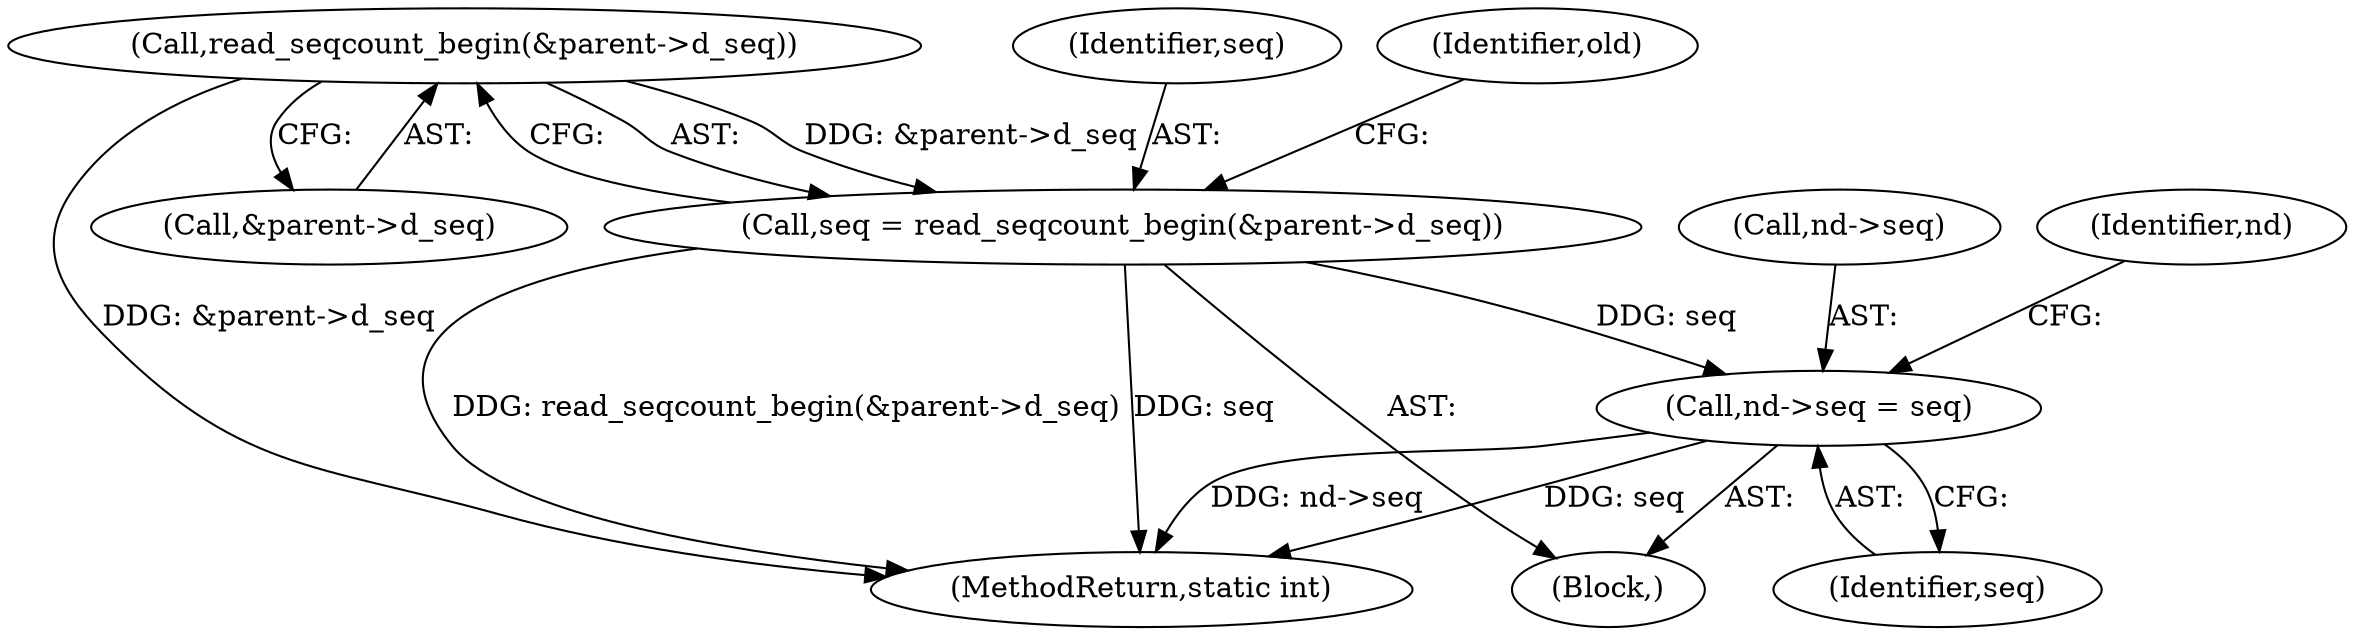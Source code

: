 digraph "0_linux_397d425dc26da728396e66d392d5dcb8dac30c37_0@API" {
"1000170" [label="(Call,read_seqcount_begin(&parent->d_seq))"];
"1000168" [label="(Call,seq = read_seqcount_begin(&parent->d_seq))"];
"1000195" [label="(Call,nd->seq = seq)"];
"1000169" [label="(Identifier,seq)"];
"1000199" [label="(Identifier,seq)"];
"1000180" [label="(Identifier,old)"];
"1000147" [label="(Block,)"];
"1000168" [label="(Call,seq = read_seqcount_begin(&parent->d_seq))"];
"1000196" [label="(Call,nd->seq)"];
"1000195" [label="(Call,nd->seq = seq)"];
"1000206" [label="(Identifier,nd)"];
"1000385" [label="(MethodReturn,static int)"];
"1000171" [label="(Call,&parent->d_seq)"];
"1000170" [label="(Call,read_seqcount_begin(&parent->d_seq))"];
"1000170" -> "1000168"  [label="AST: "];
"1000170" -> "1000171"  [label="CFG: "];
"1000171" -> "1000170"  [label="AST: "];
"1000168" -> "1000170"  [label="CFG: "];
"1000170" -> "1000385"  [label="DDG: &parent->d_seq"];
"1000170" -> "1000168"  [label="DDG: &parent->d_seq"];
"1000168" -> "1000147"  [label="AST: "];
"1000169" -> "1000168"  [label="AST: "];
"1000180" -> "1000168"  [label="CFG: "];
"1000168" -> "1000385"  [label="DDG: seq"];
"1000168" -> "1000385"  [label="DDG: read_seqcount_begin(&parent->d_seq)"];
"1000168" -> "1000195"  [label="DDG: seq"];
"1000195" -> "1000147"  [label="AST: "];
"1000195" -> "1000199"  [label="CFG: "];
"1000196" -> "1000195"  [label="AST: "];
"1000199" -> "1000195"  [label="AST: "];
"1000206" -> "1000195"  [label="CFG: "];
"1000195" -> "1000385"  [label="DDG: seq"];
"1000195" -> "1000385"  [label="DDG: nd->seq"];
}
